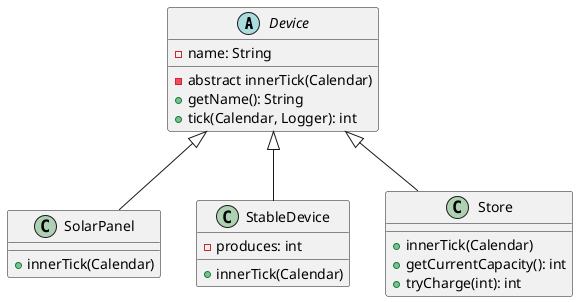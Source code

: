 @startuml
abstract class Device {
  - name: String
  - abstract innerTick(Calendar)
  + getName(): String
  + tick(Calendar, Logger): int
}

class SolarPanel {
  + innerTick(Calendar)
}

class StableDevice {
  - produces: int
  + innerTick(Calendar)
}

class Store {
  + innerTick(Calendar)
  + getCurrentCapacity(): int
  + tryCharge(int): int
}

Device <|-- SolarPanel

Device <|-- StableDevice

Device <|-- Store

@enduml
